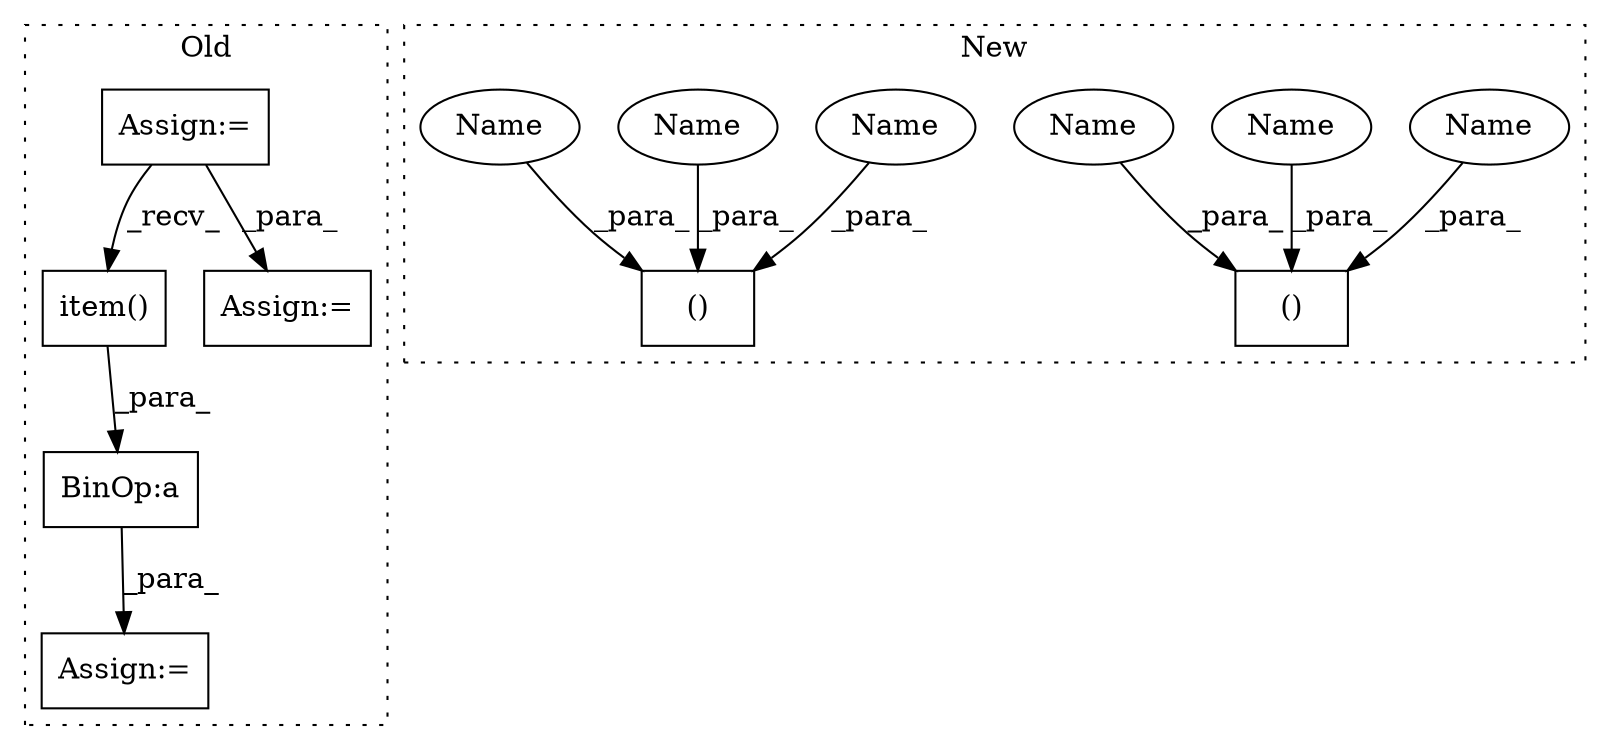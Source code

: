 digraph G {
subgraph cluster0 {
1 [label="item()" a="75" s="5141" l="100" shape="box"];
3 [label="Assign:=" a="68" s="5618" l="3" shape="box"];
4 [label="Assign:=" a="68" s="4840" l="3" shape="box"];
5 [label="Assign:=" a="68" s="5475" l="3" shape="box"];
6 [label="BinOp:a" a="82" s="5369" l="1" shape="box"];
label = "Old";
style="dotted";
}
subgraph cluster1 {
2 [label="()" a="54" s="4879" l="6" shape="box"];
7 [label="()" a="54" s="4619" l="6" shape="box"];
8 [label="Name" a="87" s="4624" l="1" shape="ellipse"];
9 [label="Name" a="87" s="4878" l="1" shape="ellipse"];
10 [label="Name" a="87" s="4881" l="1" shape="ellipse"];
11 [label="Name" a="87" s="4618" l="1" shape="ellipse"];
12 [label="Name" a="87" s="4884" l="1" shape="ellipse"];
13 [label="Name" a="87" s="4621" l="1" shape="ellipse"];
label = "New";
style="dotted";
}
1 -> 6 [label="_para_"];
4 -> 1 [label="_recv_"];
4 -> 5 [label="_para_"];
6 -> 3 [label="_para_"];
8 -> 7 [label="_para_"];
9 -> 2 [label="_para_"];
10 -> 2 [label="_para_"];
11 -> 7 [label="_para_"];
12 -> 2 [label="_para_"];
13 -> 7 [label="_para_"];
}